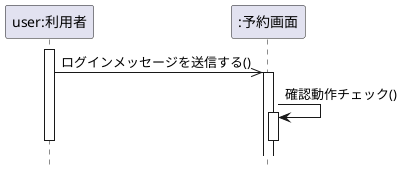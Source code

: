 @startuml シーケンス図
    hide footbox
    participant "user:利用者" as user
    participant ":予約画面" as reserve

    activate user
        user ->> reserve : ログインメッセージを送信する()
            activate reserve
            reserve -> reserve : 確認動作チェック()
            activate reserve
            deactivate reserve
    deactivate user
@enduml